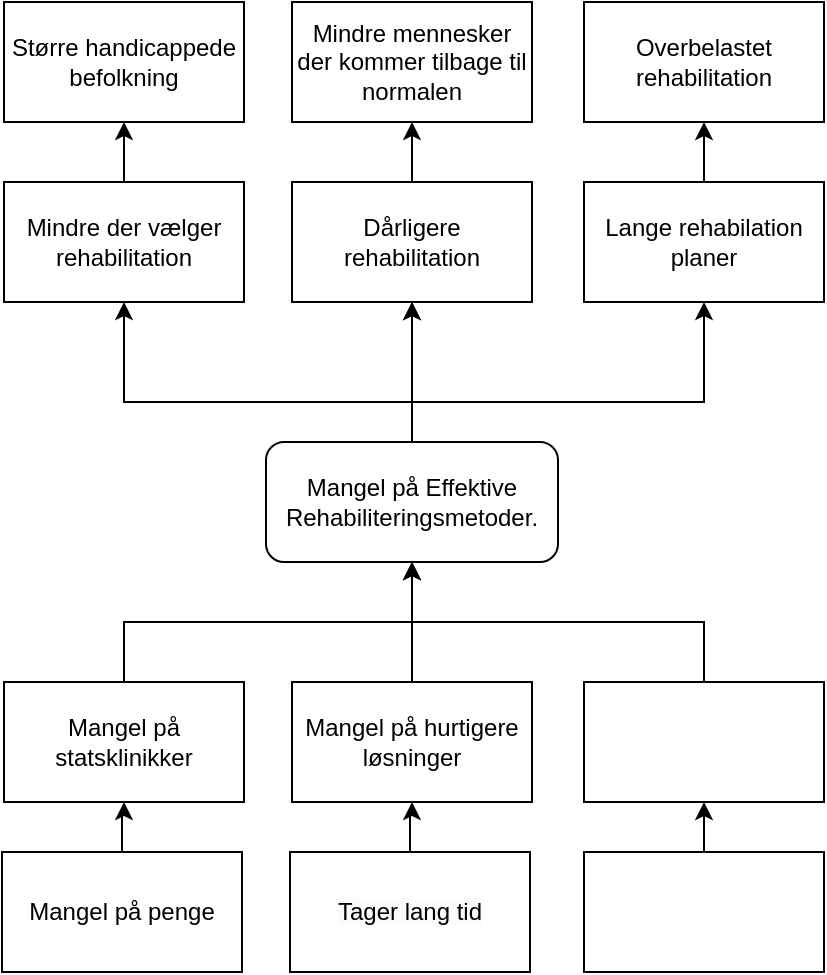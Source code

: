 <mxfile version="22.1.9" type="github">
  <diagram id="C5RBs43oDa-KdzZeNtuy" name="Page-1">
    <mxGraphModel dx="1193" dy="758" grid="1" gridSize="10" guides="1" tooltips="1" connect="1" arrows="1" fold="1" page="1" pageScale="1" pageWidth="827" pageHeight="1169" math="0" shadow="0">
      <root>
        <mxCell id="WIyWlLk6GJQsqaUBKTNV-0" />
        <mxCell id="WIyWlLk6GJQsqaUBKTNV-1" parent="WIyWlLk6GJQsqaUBKTNV-0" />
        <mxCell id="9lk2liJvD4DACIjj_4FK-6" style="edgeStyle=orthogonalEdgeStyle;rounded=0;orthogonalLoop=1;jettySize=auto;html=1;entryX=0.5;entryY=1;entryDx=0;entryDy=0;" edge="1" parent="WIyWlLk6GJQsqaUBKTNV-1" source="9lk2liJvD4DACIjj_4FK-0" target="9lk2liJvD4DACIjj_4FK-4">
          <mxGeometry relative="1" as="geometry" />
        </mxCell>
        <mxCell id="9lk2liJvD4DACIjj_4FK-7" style="edgeStyle=orthogonalEdgeStyle;rounded=0;orthogonalLoop=1;jettySize=auto;html=1;entryX=0.5;entryY=1;entryDx=0;entryDy=0;" edge="1" parent="WIyWlLk6GJQsqaUBKTNV-1" source="9lk2liJvD4DACIjj_4FK-0" target="9lk2liJvD4DACIjj_4FK-4">
          <mxGeometry relative="1" as="geometry" />
        </mxCell>
        <mxCell id="9lk2liJvD4DACIjj_4FK-29" style="edgeStyle=orthogonalEdgeStyle;rounded=0;orthogonalLoop=1;jettySize=auto;html=1;entryX=0.5;entryY=1;entryDx=0;entryDy=0;" edge="1" parent="WIyWlLk6GJQsqaUBKTNV-1" source="9lk2liJvD4DACIjj_4FK-0" target="9lk2liJvD4DACIjj_4FK-1">
          <mxGeometry relative="1" as="geometry">
            <Array as="points">
              <mxPoint x="414" y="360" />
              <mxPoint x="270" y="360" />
            </Array>
          </mxGeometry>
        </mxCell>
        <mxCell id="9lk2liJvD4DACIjj_4FK-30" style="edgeStyle=orthogonalEdgeStyle;rounded=0;orthogonalLoop=1;jettySize=auto;html=1;" edge="1" parent="WIyWlLk6GJQsqaUBKTNV-1" source="9lk2liJvD4DACIjj_4FK-0" target="9lk2liJvD4DACIjj_4FK-8">
          <mxGeometry relative="1" as="geometry">
            <Array as="points">
              <mxPoint x="414" y="360" />
              <mxPoint x="560" y="360" />
            </Array>
          </mxGeometry>
        </mxCell>
        <mxCell id="9lk2liJvD4DACIjj_4FK-0" value="Mangel på Effektive Rehabiliteringsmetoder." style="rounded=1;whiteSpace=wrap;html=1;" vertex="1" parent="WIyWlLk6GJQsqaUBKTNV-1">
          <mxGeometry x="341" y="380" width="146" height="60" as="geometry" />
        </mxCell>
        <mxCell id="9lk2liJvD4DACIjj_4FK-15" style="edgeStyle=orthogonalEdgeStyle;rounded=0;orthogonalLoop=1;jettySize=auto;html=1;" edge="1" parent="WIyWlLk6GJQsqaUBKTNV-1" source="9lk2liJvD4DACIjj_4FK-1" target="9lk2liJvD4DACIjj_4FK-11">
          <mxGeometry relative="1" as="geometry" />
        </mxCell>
        <mxCell id="9lk2liJvD4DACIjj_4FK-1" value="Mindre der vælger rehabilitation" style="rounded=0;whiteSpace=wrap;html=1;" vertex="1" parent="WIyWlLk6GJQsqaUBKTNV-1">
          <mxGeometry x="210" y="250" width="120" height="60" as="geometry" />
        </mxCell>
        <mxCell id="9lk2liJvD4DACIjj_4FK-14" style="edgeStyle=orthogonalEdgeStyle;rounded=0;orthogonalLoop=1;jettySize=auto;html=1;" edge="1" parent="WIyWlLk6GJQsqaUBKTNV-1" source="9lk2liJvD4DACIjj_4FK-4" target="9lk2liJvD4DACIjj_4FK-10">
          <mxGeometry relative="1" as="geometry" />
        </mxCell>
        <mxCell id="9lk2liJvD4DACIjj_4FK-4" value="Dårligere rehabilitation" style="rounded=0;whiteSpace=wrap;html=1;" vertex="1" parent="WIyWlLk6GJQsqaUBKTNV-1">
          <mxGeometry x="354" y="250" width="120" height="60" as="geometry" />
        </mxCell>
        <mxCell id="9lk2liJvD4DACIjj_4FK-13" style="edgeStyle=orthogonalEdgeStyle;rounded=0;orthogonalLoop=1;jettySize=auto;html=1;entryX=0.5;entryY=1;entryDx=0;entryDy=0;" edge="1" parent="WIyWlLk6GJQsqaUBKTNV-1" source="9lk2liJvD4DACIjj_4FK-8" target="9lk2liJvD4DACIjj_4FK-12">
          <mxGeometry relative="1" as="geometry" />
        </mxCell>
        <mxCell id="9lk2liJvD4DACIjj_4FK-8" value="Lange rehabilation planer" style="rounded=0;whiteSpace=wrap;html=1;" vertex="1" parent="WIyWlLk6GJQsqaUBKTNV-1">
          <mxGeometry x="500" y="250" width="120" height="60" as="geometry" />
        </mxCell>
        <mxCell id="9lk2liJvD4DACIjj_4FK-10" value="Mindre mennesker der kommer tilbage til normalen" style="rounded=0;whiteSpace=wrap;html=1;" vertex="1" parent="WIyWlLk6GJQsqaUBKTNV-1">
          <mxGeometry x="354" y="160" width="120" height="60" as="geometry" />
        </mxCell>
        <mxCell id="9lk2liJvD4DACIjj_4FK-11" value="Større handicappede befolkning" style="rounded=0;whiteSpace=wrap;html=1;" vertex="1" parent="WIyWlLk6GJQsqaUBKTNV-1">
          <mxGeometry x="210" y="160" width="120" height="60" as="geometry" />
        </mxCell>
        <mxCell id="9lk2liJvD4DACIjj_4FK-12" value="Overbelastet rehabilitation" style="rounded=0;whiteSpace=wrap;html=1;" vertex="1" parent="WIyWlLk6GJQsqaUBKTNV-1">
          <mxGeometry x="500" y="160" width="120" height="60" as="geometry" />
        </mxCell>
        <mxCell id="9lk2liJvD4DACIjj_4FK-17" style="edgeStyle=orthogonalEdgeStyle;rounded=0;orthogonalLoop=1;jettySize=auto;html=1;entryX=0.5;entryY=1;entryDx=0;entryDy=0;" edge="1" parent="WIyWlLk6GJQsqaUBKTNV-1" source="9lk2liJvD4DACIjj_4FK-16" target="9lk2liJvD4DACIjj_4FK-0">
          <mxGeometry relative="1" as="geometry" />
        </mxCell>
        <mxCell id="9lk2liJvD4DACIjj_4FK-16" value="Mangel på hurtigere løsninger" style="rounded=0;whiteSpace=wrap;html=1;" vertex="1" parent="WIyWlLk6GJQsqaUBKTNV-1">
          <mxGeometry x="354" y="500" width="120" height="60" as="geometry" />
        </mxCell>
        <mxCell id="9lk2liJvD4DACIjj_4FK-24" style="edgeStyle=orthogonalEdgeStyle;rounded=0;orthogonalLoop=1;jettySize=auto;html=1;entryX=0.5;entryY=1;entryDx=0;entryDy=0;" edge="1" parent="WIyWlLk6GJQsqaUBKTNV-1" source="9lk2liJvD4DACIjj_4FK-18" target="9lk2liJvD4DACIjj_4FK-0">
          <mxGeometry relative="1" as="geometry">
            <Array as="points">
              <mxPoint x="560" y="470" />
              <mxPoint x="414" y="470" />
            </Array>
          </mxGeometry>
        </mxCell>
        <mxCell id="9lk2liJvD4DACIjj_4FK-18" value="" style="rounded=0;whiteSpace=wrap;html=1;" vertex="1" parent="WIyWlLk6GJQsqaUBKTNV-1">
          <mxGeometry x="500" y="500" width="120" height="60" as="geometry" />
        </mxCell>
        <mxCell id="9lk2liJvD4DACIjj_4FK-23" style="edgeStyle=orthogonalEdgeStyle;rounded=0;orthogonalLoop=1;jettySize=auto;html=1;entryX=0.5;entryY=1;entryDx=0;entryDy=0;" edge="1" parent="WIyWlLk6GJQsqaUBKTNV-1" source="9lk2liJvD4DACIjj_4FK-19" target="9lk2liJvD4DACIjj_4FK-0">
          <mxGeometry relative="1" as="geometry">
            <Array as="points">
              <mxPoint x="270" y="470" />
              <mxPoint x="414" y="470" />
            </Array>
          </mxGeometry>
        </mxCell>
        <mxCell id="9lk2liJvD4DACIjj_4FK-19" value="Mangel på statsklinikker" style="rounded=0;whiteSpace=wrap;html=1;" vertex="1" parent="WIyWlLk6GJQsqaUBKTNV-1">
          <mxGeometry x="210" y="500" width="120" height="60" as="geometry" />
        </mxCell>
        <mxCell id="9lk2liJvD4DACIjj_4FK-26" style="edgeStyle=orthogonalEdgeStyle;rounded=0;orthogonalLoop=1;jettySize=auto;html=1;" edge="1" parent="WIyWlLk6GJQsqaUBKTNV-1" source="9lk2liJvD4DACIjj_4FK-20" target="9lk2liJvD4DACIjj_4FK-16">
          <mxGeometry relative="1" as="geometry" />
        </mxCell>
        <mxCell id="9lk2liJvD4DACIjj_4FK-20" value="&lt;meta charset=&quot;utf-8&quot;&gt;&lt;span style=&quot;color: rgb(0, 0, 0); font-family: Helvetica; font-size: 12px; font-style: normal; font-variant-ligatures: normal; font-variant-caps: normal; font-weight: 400; letter-spacing: normal; orphans: 2; text-align: center; text-indent: 0px; text-transform: none; widows: 2; word-spacing: 0px; -webkit-text-stroke-width: 0px; background-color: rgb(251, 251, 251); text-decoration-thickness: initial; text-decoration-style: initial; text-decoration-color: initial; float: none; display: inline !important;&quot;&gt;Tager lang tid&lt;/span&gt;" style="rounded=0;whiteSpace=wrap;html=1;" vertex="1" parent="WIyWlLk6GJQsqaUBKTNV-1">
          <mxGeometry x="353" y="585" width="120" height="60" as="geometry" />
        </mxCell>
        <mxCell id="9lk2liJvD4DACIjj_4FK-25" style="edgeStyle=orthogonalEdgeStyle;rounded=0;orthogonalLoop=1;jettySize=auto;html=1;" edge="1" parent="WIyWlLk6GJQsqaUBKTNV-1" source="9lk2liJvD4DACIjj_4FK-21" target="9lk2liJvD4DACIjj_4FK-18">
          <mxGeometry relative="1" as="geometry" />
        </mxCell>
        <mxCell id="9lk2liJvD4DACIjj_4FK-21" value="" style="rounded=0;whiteSpace=wrap;html=1;" vertex="1" parent="WIyWlLk6GJQsqaUBKTNV-1">
          <mxGeometry x="500" y="585" width="120" height="60" as="geometry" />
        </mxCell>
        <mxCell id="9lk2liJvD4DACIjj_4FK-27" style="edgeStyle=orthogonalEdgeStyle;rounded=0;orthogonalLoop=1;jettySize=auto;html=1;" edge="1" parent="WIyWlLk6GJQsqaUBKTNV-1" source="9lk2liJvD4DACIjj_4FK-22" target="9lk2liJvD4DACIjj_4FK-19">
          <mxGeometry relative="1" as="geometry" />
        </mxCell>
        <mxCell id="9lk2liJvD4DACIjj_4FK-22" value="Mangel på penge" style="rounded=0;whiteSpace=wrap;html=1;" vertex="1" parent="WIyWlLk6GJQsqaUBKTNV-1">
          <mxGeometry x="209" y="585" width="120" height="60" as="geometry" />
        </mxCell>
      </root>
    </mxGraphModel>
  </diagram>
</mxfile>
